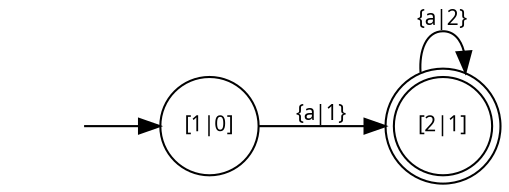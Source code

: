 digraph automaton_merge3 {
	node [shape = circle, fontname = "SFTT1000", fontsize = 10];
	edge [fontname = "SFTT1000", fontsize = 10];
	rankdir = LR;

	0 [style = invisible];
	1 [label = "[1|0]"];
	2 [label = "[2|1]", shape = doublecircle];

	0 -> 1;
	1 -> 2 [label = "{a|1}"];
	2 -> 2 [label = "{a|2}"];
}